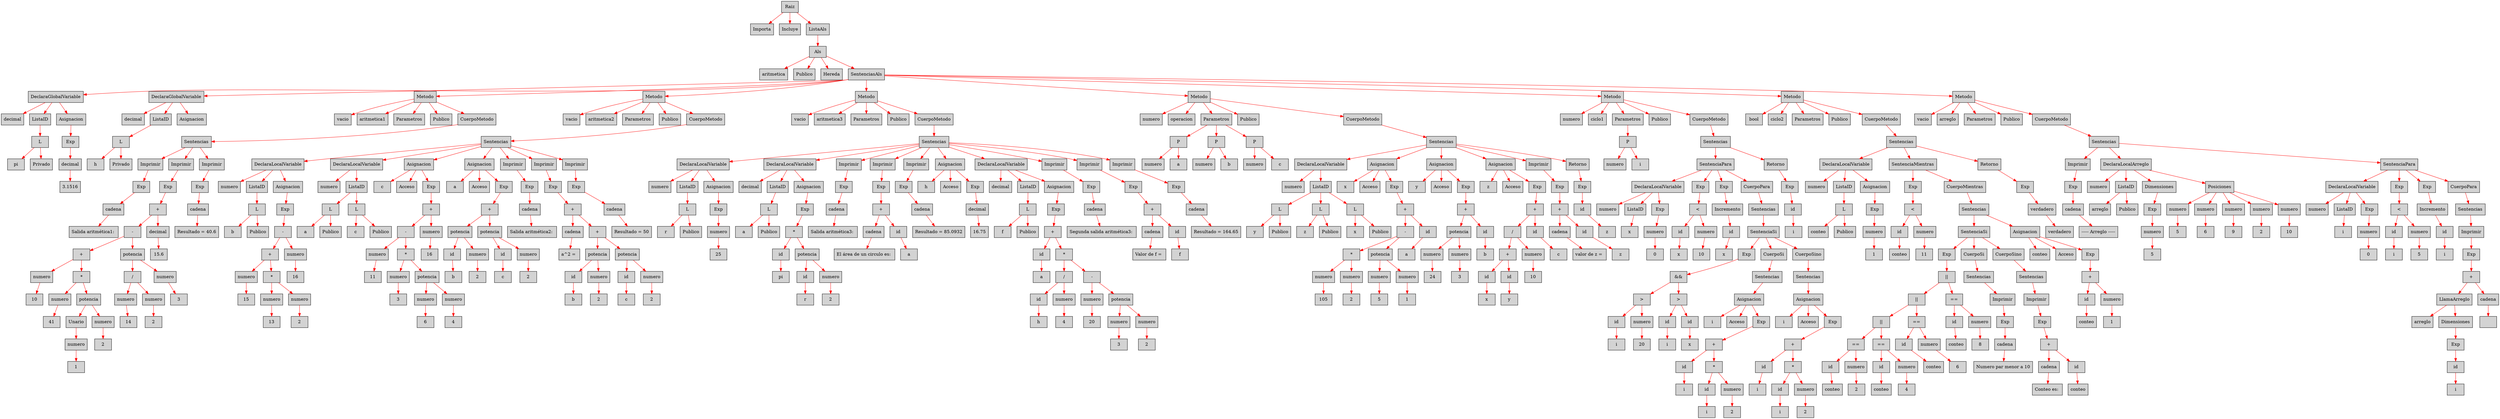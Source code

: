 digraph G {node[shape=box, style=filled]; edge[color=red]
node2067687308[label="Raiz"];
 node2067687308->node110635550;node110635550[label="Importa"];
 node2067687308->node756092854;node756092854[label="Incluye"];
 node2067687308->node413692026;node413692026[label="ListaAls"];
 node413692026->node270690020;node270690020[label="Als"];
 node270690020->node1470985764;node1470985764[label="aritmetica"];
 node270690020->node1919201240;node1919201240[label="Publico"];
 node270690020->node697580110;node697580110[label="Hereda"];
 node270690020->node713190622;node713190622[label="SentenciasAls"];
 node713190622->node379724796;node379724796[label="DeclaraGlobalVariable"];
 node379724796->node1097815199;node1097815199[label="decimal"];
 node379724796->node1235304630;node1235304630[label="ListaID"];
 node1235304630->node1887187392;node1887187392[label="L"];
 node1887187392->node2009481712;node2009481712[label="pi"];
 node1887187392->node1287006267;node1287006267[label="Privado"];
 node379724796->node256992747;node256992747[label="Asignacion"];
 node256992747->node506640368;node506640368[label="Exp"];
 node506640368->node1539226631;node1539226631[label="decimal"];
 node1539226631->node640987323;node640987323[label="3.1516"];
 node713190622->node575600555;node575600555[label="DeclaraGlobalVariable"];
 node575600555->node692603173;node692603173[label="decimal"];
 node575600555->node129533583;node129533583[label="ListaID"];
 node129533583->node76177323;node76177323[label="L"];
 node76177323->node1361843006;node1361843006[label="h"];
 node76177323->node986081631;node986081631[label="Privado"];
 node575600555->node2039028854;node2039028854[label="Asignacion"];
 node713190622->node791180267;node791180267[label="Metodo"];
 node791180267->node506208467;node506208467[label="vacio"];
 node791180267->node396963544;node396963544[label="aritmetica1"];
 node791180267->node645069559;node645069559[label="Parametros"];
 node791180267->node1252614905;node1252614905[label="Publico"];
 node791180267->node897382855;node897382855[label="CuerpoMetodo"];
 node897382855->node1803411038;node1803411038[label="Sentencias"];
 node1803411038->node1516844164;node1516844164[label="Imprimir"];
 node1516844164->node1540766618;node1540766618[label="Exp"];
 node1540766618->node154555366;node154555366[label="cadena"];
 node154555366->node205317040;node205317040[label="Salida aritmética1: "];
 node1803411038->node526531495;node526531495[label="Imprimir"];
 node526531495->node1963116858;node1963116858[label="Exp"];
 node1963116858->node1318067487;node1318067487[label="+"];
 node1318067487->node626673182;node626673182[label="-"];
 node626673182->node728497681;node728497681[label="+"];
 node728497681->node1220786527;node1220786527[label="numero"];
 node1220786527->node116731325;node116731325[label="10"];
 node728497681->node1902703051;node1902703051[label="*"];
 node1902703051->node84345473;node84345473[label="numero"];
 node84345473->node1348160063;node1348160063[label="41"];
 node1902703051->node2137791820;node2137791820[label="potencia"];
 node2137791820->node1228688835;node1228688835[label="Unario"];
 node1228688835->node1947360623;node1947360623[label="numero"];
 node1947360623->node2123557728;node2123557728[label="1"];
 node2137791820->node1636503427;node1636503427[label="numero"];
 node1636503427->node1248986148;node1248986148[label="2"];
 node626673182->node745390368;node745390368[label="potencia"];
 node745390368->node1171121702;node1171121702[label="/"];
 node1171121702->node2080574987;node2080574987[label="numero"];
 node2080574987->node638219915;node638219915[label="14"];
 node1171121702->node1680660395;node1680660395[label="numero"];
 node1680660395->node1325068766;node1325068766[label="2"];
 node745390368->node720231772;node720231772[label="numero"];
 node720231772->node1596344484;node1596344484[label="3"];
 node1318067487->node1572167012;node1572167012[label="decimal"];
 node1572167012->node1146626829;node1146626829[label="15.6"];
 node1803411038->node1769959;node1769959[label="Imprimir"];
 node1769959->node1830099496;node1830099496[label="Exp"];
 node1830099496->node448537747;node448537747[label="cadena"];
 node448537747->node536423554;node536423554[label="Resultado = 40.6"];
 node713190622->node1203045027;node1203045027[label="Metodo"];
 node1203045027->node37000231;node37000231[label="vacio"];
 node1203045027->node2035789902;node2035789902[label="aritmetica2"];
 node1203045027->node790367962;node790367962[label="Parametros"];
 node1203045027->node1079226752;node1079226752[label="Publico"];
 node1203045027->node1717604353;node1717604353[label="CuerpoMetodo"];
 node1717604353->node586254659;node586254659[label="Sentencias"];
 node586254659->node1834236185;node1834236185[label="DeclaraLocalVariable"];
 node1834236185->node819350146;node819350146[label="numero"];
 node1834236185->node1381245953;node1381245953[label="ListaID"];
 node1381245953->node2084639897;node2084639897[label="L"];
 node2084639897->node814839545;node814839545[label="b"];
 node2084639897->node840017971;node840017971[label="Publico"];
 node1834236185->node1092023900;node1092023900[label="Asignacion"];
 node1092023900->node898090811;node898090811[label="Exp"];
 node898090811->node236607948;node236607948[label="-"];
 node236607948->node838150156;node838150156[label="+"];
 node838150156->node1202166904;node1202166904[label="numero"];
 node1202166904->node1276257704;node1276257704[label="15"];
 node838150156->node278581727;node278581727[label="*"];
 node278581727->node146226824;node146226824[label="numero"];
 node146226824->node1929914298;node1929914298[label="13"];
 node278581727->node778724118;node778724118[label="numero"];
 node778724118->node1748519725;node1748519725[label="2"];
 node236607948->node1506438108;node1506438108[label="numero"];
 node1506438108->node1800250024;node1800250024[label="16"];
 node586254659->node381820420;node381820420[label="DeclaraLocalVariable"];
 node381820420->node1015635666;node1015635666[label="numero"];
 node381820420->node907494932;node907494932[label="ListaID"];
 node907494932->node818543260;node818543260[label="L"];
 node818543260->node922607807;node922607807[label="a"];
 node818543260->node1089750908;node1089750908[label="Publico"];
 node907494932->node1281334928;node1281334928[label="L"];
 node1281334928->node868061341;node868061341[label="c"];
 node1281334928->node1780246093;node1780246093[label="Publico"];
 node586254659->node145822677;node145822677[label="Asignacion"];
 node145822677->node950712141;node950712141[label="c"];
 node145822677->node1741484477;node1741484477[label="Acceso"];
 node145822677->node1860951303;node1860951303[label="Exp"];
 node1860951303->node1858356404;node1858356404[label="+"];
 node1858356404->node62490366;node62490366[label="-"];
 node62490366->node66641453;node66641453[label="numero"];
 node66641453->node868956336;node868956336[label="11"];
 node62490366->node2137406361;node2137406361[label="*"];
 node2137406361->node807914749;node807914749[label="numero"];
 node807914749->node1978361186;node1978361186[label="3"];
 node2137406361->node529522135;node529522135[label="potencia"];
 node529522135->node1367054156;node1367054156[label="numero"];
 node1367054156->node1605761466;node1605761466[label="6"];
 node529522135->node1901811547;node1901811547[label="numero"];
 node1901811547->node274419138;node274419138[label="4"];
 node1858356404->node488073586;node488073586[label="numero"];
 node488073586->node1830763331;node1830763331[label="16"];
 node586254659->node1188386868;node1188386868[label="Asignacion"];
 node1188386868->node212482161;node212482161[label="a"];
 node1188386868->node709925999;node709925999[label="Acceso"];
 node1188386868->node1040281413;node1040281413[label="Exp"];
 node1040281413->node1392084041;node1392084041[label="+"];
 node1392084041->node265111511;node265111511[label="potencia"];
 node265111511->node558891429;node558891429[label="id"];
 node558891429->node337521037;node337521037[label="b"];
 node265111511->node182135947;node182135947[label="numero"];
 node182135947->node1875718648;node1875718648[label="2"];
 node1392084041->node1320241293;node1320241293[label="potencia"];
 node1320241293->node730223255;node730223255[label="id"];
 node730223255->node2020252696;node2020252696[label="c"];
 node1320241293->node2116952092;node2116952092[label="numero"];
 node2116952092->node975174260;node975174260[label="2"];
 node586254659->node588518730;node588518730[label="Imprimir"];
 node588518730->node263378796;node263378796[label="Exp"];
 node263378796->node9644102;node9644102[label="cadena"];
 node9644102->node1159376506;node1159376506[label="Salida aritmética2: "];
 node586254659->node1185369558;node1185369558[label="Imprimir"];
 node1185369558->node1605888985;node1605888985[label="Exp"];
 node1605888985->node1182742897;node1182742897[label="+"];
 node1182742897->node1443247802;node1443247802[label="cadena"];
 node1443247802->node707991633;node707991633[label="a^2 = "];
 node1182742897->node1253758957;node1253758957[label="+"];
 node1253758957->node1966201722;node1966201722[label="potencia"];
 node1966201722->node308641920;node308641920[label="id"];
 node308641920->node539423501;node539423501[label="b"];
 node1966201722->node1019170139;node1019170139[label="numero"];
 node1019170139->node1202633661;node1202633661[label="2"];
 node1253758957->node2037469768;node2037469768[label="potencia"];
 node2037469768->node1859676400;node1859676400[label="id"];
 node1859676400->node676017637;node676017637[label="c"];
 node2037469768->node436862978;node436862978[label="numero"];
 node436862978->node1771758105;node1771758105[label="2"];
 node586254659->node1143506994;node1143506994[label="Imprimir"];
 node1143506994->node893217103;node893217103[label="Exp"];
 node893217103->node2147317242;node2147317242[label="cadena"];
 node2147317242->node1095354934;node1095354934[label="Resultado = 50"];
 node713190622->node1101046581;node1101046581[label="Metodo"];
 node1101046581->node520736095;node520736095[label="vacio"];
 node1101046581->node189737441;node189737441[label="aritmetica3"];
 node1101046581->node81287876;node81287876[label="Parametros"];
 node1101046581->node1076226145;node1076226145[label="Publico"];
 node1101046581->node295155215;node295155215[label="CuerpoMetodo"];
 node295155215->node1667597821;node1667597821[label="Sentencias"];
 node1667597821->node632159535;node632159535[label="DeclaraLocalVariable"];
 node632159535->node1252290331;node1252290331[label="numero"];
 node632159535->node1722785678;node1722785678[label="ListaID"];
 node1722785678->node699049163;node699049163[label="L"];
 node699049163->node1663332436;node1663332436[label="r"];
 node699049163->node168892316;node168892316[label="Publico"];
 node632159535->node282639039;node282639039[label="Asignacion"];
 node282639039->node1823000723;node1823000723[label="Exp"];
 node1823000723->node743351170;node743351170[label="numero"];
 node743351170->node786558048;node786558048[label="25"];
 node1667597821->node2067379777;node2067379777[label="DeclaraLocalVariable"];
 node2067379777->node1367279077;node1367279077[label="decimal"];
 node2067379777->node150273787;node150273787[label="ListaID"];
 node150273787->node701993321;node701993321[label="L"];
 node701993321->node535474604;node535474604[label="a"];
 node701993321->node915656601;node915656601[label="Publico"];
 node2067379777->node423619734;node423619734[label="Asignacion"];
 node423619734->node209091073;node209091073[label="Exp"];
 node209091073->node1180425714;node1180425714[label="*"];
 node1180425714->node1847340455;node1847340455[label="id"];
 node1847340455->node136390574;node136390574[label="pi"];
 node1180425714->node934867673;node934867673[label="potencia"];
 node934867673->node789843345;node789843345[label="id"];
 node789843345->node552234177;node552234177[label="r"];
 node934867673->node569848613;node569848613[label="numero"];
 node569848613->node1361654776;node1361654776[label="2"];
 node1667597821->node1591657673;node1591657673[label="Imprimir"];
 node1591657673->node765540279;node765540279[label="Exp"];
 node765540279->node903300925;node903300925[label="cadena"];
 node903300925->node762905740;node762905740[label="Salida aritmética3: "];
 node1667597821->node94991718;node94991718[label="Imprimir"];
 node94991718->node563209963;node563209963[label="Exp"];
 node563209963->node787522379;node787522379[label="+"];
 node787522379->node1263046525;node1263046525[label="cadena"];
 node1263046525->node84197687;node84197687[label="El área de un circulo es: "];
 node787522379->node722262466;node722262466[label="id"];
 node722262466->node13491475;node13491475[label="a"];
 node1667597821->node267491600;node267491600[label="Imprimir"];
 node267491600->node752876704;node752876704[label="Exp"];
 node752876704->node1641079344;node1641079344[label="cadena"];
 node1641079344->node253464156;node253464156[label="Resultado = 85.0932"];
 node1667597821->node203538358;node203538358[label="Asignacion"];
 node203538358->node1598580846;node1598580846[label="h"];
 node203538358->node963629269;node963629269[label="Acceso"];
 node203538358->node1784008906;node1784008906[label="Exp"];
 node1784008906->node1795690041;node1795690041[label="decimal"];
 node1795690041->node2006908974;node2006908974[label="16.75"];
 node1667597821->node808558448;node808558448[label="DeclaraLocalVariable"];
 node808558448->node1948699196;node1948699196[label="decimal"];
 node808558448->node1609853767;node1609853767[label="ListaID"];
 node1609853767->node1357221607;node1357221607[label="L"];
 node1357221607->node1821589908;node1821589908[label="f"];
 node1357221607->node774246672;node774246672[label="Publico"];
 node808558448->node1383397824;node1383397824[label="Asignacion"];
 node1383397824->node773511135;node773511135[label="Exp"];
 node773511135->node1483979881;node1483979881[label="+"];
 node1483979881->node1178831078;node1178831078[label="id"];
 node1178831078->node856478487;node856478487[label="a"];
 node1483979881->node1271946886;node1271946886[label="*"];
 node1271946886->node243610465;node243610465[label="/"];
 node243610465->node1415290607;node1415290607[label="id"];
 node1415290607->node26897176;node26897176[label="h"];
 node243610465->node1215766979;node1215766979[label="numero"];
 node1215766979->node1875778967;node1875778967[label="4"];
 node1271946886->node1743411815;node1743411815[label="-"];
 node1743411815->node905588521;node905588521[label="numero"];
 node905588521->node1156737388;node1156737388[label="20"];
 node1743411815->node1540351680;node1540351680[label="potencia"];
 node1540351680->node1849931452;node1849931452[label="numero"];
 node1849931452->node170151738;node170151738[label="3"];
 node1540351680->node1565195803;node1565195803[label="numero"];
 node1565195803->node2040003220;node2040003220[label="2"];
 node1667597821->node177358156;node177358156[label="Imprimir"];
 node177358156->node585598651;node585598651[label="Exp"];
 node585598651->node685186778;node685186778[label="cadena"];
 node685186778->node1859260942;node1859260942[label="Segunda salida aritmética3: "];
 node1667597821->node1995608765;node1995608765[label="Imprimir"];
 node1995608765->node1748897926;node1748897926[label="Exp"];
 node1748897926->node2014311061;node2014311061[label="+"];
 node2014311061->node104062456;node104062456[label="cadena"];
 node104062456->node1689698553;node1689698553[label="Valor de f = "];
 node2014311061->node2090092233;node2090092233[label="id"];
 node2090092233->node2064156820;node2064156820[label="f"];
 node1667597821->node1665943056;node1665943056[label="Imprimir"];
 node1665943056->node833610632;node833610632[label="Exp"];
 node833610632->node1876121978;node1876121978[label="cadena"];
 node1876121978->node1352675388;node1352675388[label="Resultado = 164.65"];
 node713190622->node1365082366;node1365082366[label="Metodo"];
 node1365082366->node522226430;node522226430[label="numero"];
 node1365082366->node1791826153;node1791826153[label="operacion"];
 node1365082366->node1002304604;node1002304604[label="Parametros"];
 node1002304604->node115001765;node115001765[label="P"];
 node115001765->node498521338;node498521338[label="numero"];
 node115001765->node524197365;node524197365[label="a"];
 node1002304604->node1265997146;node1265997146[label="P"];
 node1265997146->node464710256;node464710256[label="numero"];
 node1265997146->node814284024;node814284024[label="b"];
 node1002304604->node1538399785;node1538399785[label="P"];
 node1538399785->node1015717696;node1015717696[label="numero"];
 node1538399785->node820450251;node820450251[label="c"];
 node1365082366->node1207916051;node1207916051[label="Publico"];
 node1365082366->node217537427;node217537427[label="CuerpoMetodo"];
 node217537427->node1693427154;node1693427154[label="Sentencias"];
 node1693427154->node1813941199;node1813941199[label="DeclaraLocalVariable"];
 node1813941199->node1366034321;node1366034321[label="numero"];
 node1813941199->node1735517676;node1735517676[label="ListaID"];
 node1735517676->node2116623845;node2116623845[label="L"];
 node2116623845->node1727115548;node1727115548[label="y"];
 node2116623845->node1469080284;node1469080284[label="Publico"];
 node1735517676->node1059500871;node1059500871[label="L"];
 node1059500871->node156653427;node156653427[label="z"];
 node1059500871->node1657044500;node1657044500[label="Publico"];
 node1735517676->node915826194;node915826194[label="L"];
 node915826194->node1017141004;node1017141004[label="x"];
 node915826194->node133587492;node133587492[label="Publico"];
 node1693427154->node1174636560;node1174636560[label="Asignacion"];
 node1174636560->node1126219828;node1126219828[label="x"];
 node1174636560->node2105993067;node2105993067[label="Acceso"];
 node1174636560->node1238719933;node1238719933[label="Exp"];
 node1238719933->node323755935;node323755935[label="+"];
 node323755935->node1445481634;node1445481634[label="-"];
 node1445481634->node476009651;node476009651[label="*"];
 node476009651->node2139413040;node2139413040[label="numero"];
 node2139413040->node214405816;node214405816[label="105"];
 node476009651->node404652766;node404652766[label="numero"];
 node404652766->node2114103202;node2114103202[label="2"];
 node1445481634->node663660296;node663660296[label="potencia"];
 node663660296->node401388307;node401388307[label="numero"];
 node401388307->node2072566594;node2072566594[label="5"];
 node663660296->node282872870;node282872870[label="numero"];
 node282872870->node1119358930;node1119358930[label="1"];
 node323755935->node809392317;node809392317[label="id"];
 node809392317->node231855923;node231855923[label="a"];
 node1693427154->node2132678611;node2132678611[label="Asignacion"];
 node2132678611->node2103067005;node2103067005[label="y"];
 node2132678611->node1071846875;node1071846875[label="Acceso"];
 node2132678611->node1007166811;node1007166811[label="Exp"];
 node1007166811->node858197382;node858197382[label="+"];
 node858197382->node475652918;node475652918[label="potencia"];
 node475652918->node1001615531;node1001615531[label="numero"];
 node1001615531->node1189914747;node1189914747[label="24"];
 node475652918->node1294784029;node1294784029[label="numero"];
 node1294784029->node507501789;node507501789[label="3"];
 node858197382->node1051316633;node1051316633[label="id"];
 node1051316633->node488966471;node488966471[label="b"];
 node1693427154->node907192512;node907192512[label="Asignacion"];
 node907192512->node1454068715;node1454068715[label="z"];
 node907192512->node654210494;node654210494[label="Acceso"];
 node907192512->node329531159;node329531159[label="Exp"];
 node329531159->node819187979;node819187979[label="+"];
 node819187979->node1013709041;node1013709041[label="/"];
 node1013709041->node1768761671;node1768761671[label="+"];
 node1768761671->node1535377402;node1535377402[label="id"];
 node1535377402->node1979069960;node1979069960[label="x"];
 node1768761671->node372896823;node372896823[label="id"];
 node372896823->node371118246;node371118246[label="y"];
 node1013709041->node1386647984;node1386647984[label="numero"];
 node1386647984->node379890586;node379890586[label="10"];
 node819187979->node1332051253;node1332051253[label="id"];
 node1332051253->node798887839;node798887839[label="c"];
 node1693427154->node1238577357;node1238577357[label="Imprimir"];
 node1238577357->node2048440854;node2048440854[label="Exp"];
 node2048440854->node519105717;node519105717[label="+"];
 node519105717->node1104017923;node1104017923[label="cadena"];
 node1104017923->node289992623;node289992623[label="valor de z = "];
 node519105717->node775892890;node775892890[label="id"];
 node775892890->node926149548;node926149548[label="z"];
 node1693427154->node427823787;node427823787[label="Retorno"];
 node427823787->node1340318627;node1340318627[label="Exp"];
 node1340318627->node418842170;node418842170[label="id"];
 node418842170->node808579075;node808579075[label="z"];
 node713190622->node700295652;node700295652[label="Metodo"];
 node700295652->node2073164235;node2073164235[label="numero"];
 node700295652->node1534584405;node1534584405[label="ciclo1"];
 node700295652->node1685697744;node1685697744[label="Parametros"];
 node1685697744->node550490930;node550490930[label="P"];
 node550490930->node1415854401;node1415854401[label="numero"];
 node550490930->node818231510;node818231510[label="i"];
 node700295652->node422823210;node422823210[label="Publico"];
 node700295652->node1203487613;node1203487613[label="CuerpoMetodo"];
 node1203487613->node845174010;node845174010[label="Sentencias"];
 node845174010->node737860072;node737860072[label="SentenciaPara"];
 node737860072->node753353512;node753353512[label="DeclaraLocalVariable"];
 node753353512->node903798242;node903798242[label="numero"];
 node753353512->node86612007;node86612007[label="ListaID"];
 node86612007->node2019636467;node2019636467[label="x"];
 node753353512->node1846134484;node1846134484[label="Exp"];
 node1846134484->node771434298;node771434298[label="numero"];
 node771434298->node1683646978;node1683646978[label="0"];
 node737860072->node367856854;node367856854[label="Exp"];
 node367856854->node896686041;node896686041[label="<"];
 node896686041->node1095005370;node1095005370[label="id"];
 node1095005370->node1996033258;node1996033258[label="x"];
 node896686041->node185541983;node185541983[label="numero"];
 node185541983->node753166200;node753166200[label="10"];
 node737860072->node1315387386;node1315387386[label="Exp"];
 node1315387386->node1892150400;node1892150400[label="Incremento"];
 node1892150400->node34605594;node34605594[label="id"];
 node34605594->node222327431;node222327431[label="x"];
 node737860072->node2054118450;node2054118450[label="CuerpoPara"];
 node2054118450->node889396243;node889396243[label="Sentencias"];
 node889396243->node935432307;node935432307[label="SentenciaSi"];
 node935432307->node966461510;node966461510[label="Exp"];
 node966461510->node957701515;node957701515[label="&&"];
 node957701515->node341519678;node341519678[label=">"];
 node341519678->node790783438;node790783438[label="id"];
 node790783438->node1318748500;node1318748500[label="i"];
 node341519678->node1567650825;node1567650825[label="numero"];
 node1567650825->node277844036;node277844036[label="20"];
 node957701515->node750754702;node750754702[label=">"];
 node750754702->node917847916;node917847916[label="id"];
 node917847916->node1757140367;node1757140367[label="i"];
 node750754702->node73037164;node73037164[label="id"];
 node73037164->node1416232322;node1416232322[label="x"];
 node935432307->node1270408764;node1270408764[label="CuerpoSi"];
 node1270408764->node2107196777;node2107196777[label="Sentencias"];
 node2107196777->node717209251;node717209251[label="Asignacion"];
 node717209251->node824300443;node824300443[label="i"];
 node717209251->node1034181253;node1034181253[label="Acceso"];
 node717209251->node169992789;node169992789[label="Exp"];
 node169992789->node1572605716;node1572605716[label="+"];
 node1572605716->node1648271923;node1648271923[label="id"];
 node1648271923->node2102508675;node2102508675[label="i"];
 node1572605716->node2020071990;node2020071990[label="*"];
 node2020071990->node1168027265;node1168027265[label="id"];
 node1168027265->node1386652475;node1386652475[label="i"];
 node2020071990->node576956488;node576956488[label="numero"];
 node576956488->node1678991448;node1678991448[label="2"];
 node935432307->node1422467325;node1422467325[label="CuerpoSino"];
 node1422467325->node865201700;node865201700[label="Sentencias"];
 node865201700->node202322422;node202322422[label="Asignacion"];
 node202322422->node1944158607;node1944158607[label="i"];
 node202322422->node1848809926;node1848809926[label="Acceso"];
 node202322422->node1391373034;node1391373034[label="Exp"];
 node1391373034->node656126400;node656126400[label="+"];
 node656126400->node1477030229;node1477030229[label="id"];
 node1477030229->node579858235;node579858235[label="i"];
 node656126400->node93431930;node93431930[label="*"];
 node93431930->node2139004089;node2139004089[label="id"];
 node2139004089->node1793595674;node1793595674[label="i"];
 node93431930->node927188299;node927188299[label="numero"];
 node927188299->node1067022753;node1067022753[label="2"];
 node845174010->node873046463;node873046463[label="Retorno"];
 node873046463->node511925997;node511925997[label="Exp"];
 node511925997->node927181291;node927181291[label="id"];
 node927181291->node1130601171;node1130601171[label="i"];
 node713190622->node983490393;node983490393[label="Metodo"];
 node983490393->node1055824593;node1055824593[label="bool"];
 node983490393->node340287510;node340287510[label="ciclo2"];
 node983490393->node1260569934;node1260569934[label="Parametros"];
 node983490393->node126533476;node126533476[label="Publico"];
 node983490393->node1308132694;node1308132694[label="CuerpoMetodo"];
 node1308132694->node442958895;node442958895[label="Sentencias"];
 node442958895->node1194506904;node1194506904[label="DeclaraLocalVariable"];
 node1194506904->node361847941;node361847941[label="numero"];
 node1194506904->node474655060;node474655060[label="ListaID"];
 node474655060->node1043234958;node1043234958[label="L"];
 node1043234958->node1813646249;node1813646249[label="conteo"];
 node1043234958->node1936721883;node1936721883[label="Publico"];
 node1194506904->node985202920;node985202920[label="Asignacion"];
 node985202920->node1884933569;node1884933569[label="Exp"];
 node1884933569->node1285736224;node1285736224[label="numero"];
 node1285736224->node1059016624;node1059016624[label="1"];
 node442958895->node1305720571;node1305720571[label="SentenciaMientras"];
 node1305720571->node1935297861;node1935297861[label="Exp"];
 node1935297861->node689639369;node689639369[label="<"];
 node689639369->node1824302997;node1824302997[label="id"];
 node1824302997->node1007202455;node1007202455[label="conteo"];
 node689639369->node488235574;node488235574[label="numero"];
 node488235574->node1821229851;node1821229851[label="11"];
 node1305720571->node1694781712;node1694781712[label="CuerpoMientras"];
 node1694781712->node485607727;node485607727[label="Sentencias"];
 node485607727->node1311473877;node1311473877[label="SentenciaSi"];
 node1311473877->node1279002384;node1279002384[label="Exp"];
 node1279002384->node192365398;node192365398[label="||"];
 node192365398->node433933222;node433933222[label="||"];
 node433933222->node199380320;node199380320[label="||"];
 node199380320->node667602827;node667602827[label="=="];
 node667602827->node370562519;node370562519[label="id"];
 node370562519->node1701166280;node1701166280[label="conteo"];
 node667602827->node2096460873;node2096460873[label="numero"];
 node2096460873->node221403851;node221403851[label="2"];
 node199380320->node699272791;node699272791[label="=="];
 node699272791->node1634038870;node1634038870[label="id"];
 node1634038870->node920982287;node920982287[label="conteo"];
 node699272791->node698278682;node698278682[label="numero"];
 node698278682->node1880853704;node1880853704[label="4"];
 node433933222->node982942041;node982942041[label="=="];
 node982942041->node611684463;node611684463[label="id"];
 node611684463->node2049782216;node2049782216[label="conteo"];
 node982942041->node1459392393;node1459392393[label="numero"];
 node1459392393->node1492009030;node1492009030[label="6"];
 node192365398->node1343247836;node1343247836[label="=="];
 node1343247836->node1134595431;node1134595431[label="id"];
 node1134595431->node1897054813;node1897054813[label="conteo"];
 node1343247836->node1540640841;node1540640841[label="numero"];
 node1540640841->node163074138;node163074138[label="8"];
 node1311473877->node1312047039;node1312047039[label="CuerpoSi"];
 node1312047039->node701697038;node701697038[label="Sentencias"];
 node701697038->node1350322021;node1350322021[label="Imprimir"];
 node1350322021->node453896112;node453896112[label="Exp"];
 node453896112->node1957427881;node1957427881[label="cadena"];
 node1957427881->node1168714574;node1168714574[label="Numero par menor a 10"];
 node1311473877->node2010909681;node2010909681[label="CuerpoSino"];
 node2010909681->node51925725;node51925725[label="Sentencias"];
 node51925725->node684560037;node684560037[label="Imprimir"];
 node684560037->node607265705;node607265705[label="Exp"];
 node607265705->node858138461;node858138461[label="+"];
 node858138461->node1927873886;node1927873886[label="cadena"];
 node1927873886->node907347200;node907347200[label="Conteo es: "];
 node858138461->node59725568;node59725568[label="id"];
 node59725568->node17925347;node17925347[label="conteo"];
 node485607727->node996713066;node996713066[label="Asignacion"];
 node996713066->node625712386;node625712386[label="conteo"];
 node996713066->node1543895548;node1543895548[label="Acceso"];
 node996713066->node1363040259;node1363040259[label="Exp"];
 node1363040259->node792452028;node792452028[label="+"];
 node792452028->node1457647828;node1457647828[label="id"];
 node1457647828->node626534893;node626534893[label="conteo"];
 node792452028->node101028613;node101028613[label="numero"];
 node101028613->node1997692482;node1997692482[label="1"];
 node442958895->node774661924;node774661924[label="Retorno"];
 node774661924->node1256141901;node1256141901[label="Exp"];
 node1256141901->node1625820072;node1625820072[label="verdadero"];
 node1625820072->node99461561;node99461561[label="verdadero"];
 node713190622->node1219881831;node1219881831[label="Metodo"];
 node1219881831->node2080101216;node2080101216[label="vacio"];
 node1219881831->node1533948668;node1533948668[label="arreglo"];
 node1219881831->node858187849;node858187849[label="Parametros"];
 node1219881831->node1420809113;node1420809113[label="Publico"];
 node1219881831->node1911188159;node1911188159[label="CuerpoMetodo"];
 node1911188159->node1538871212;node1538871212[label="Sentencias"];
 node1538871212->node1608093746;node1608093746[label="Imprimir"];
 node1608093746->node1975558987;node1975558987[label="Exp"];
 node1975558987->node1465749726;node1465749726[label="cadena"];
 node1465749726->node1183343030;node1183343030[label="----- Arreglo -----"];
 node1538871212->node1438851413;node1438851413[label="DeclaraLocalArreglo"];
 node1438851413->node636033629;node636033629[label="numero"];
 node1438851413->node503948638;node503948638[label="ListaID"];
 node503948638->node453636856;node453636856[label="arreglo"];
 node503948638->node1460445509;node1460445509[label="Publico"];
 node1438851413->node979001867;node979001867[label="Dimensiones"];
 node979001867->node1764365131;node1764365131[label="Exp"];
 node1764365131->node1029747364;node1029747364[label="numero"];
 node1029747364->node257174212;node257174212[label="5"];
 node1438851413->node1727482655;node1727482655[label="Posiciones"];
 node1727482655->node1602141377;node1602141377[label="numero"];
 node1602141377->node1731448856;node1731448856[label="5"];
 node1727482655->node1226818608;node1226818608[label="numero"];
 node1226818608->node359449023;node359449023[label="6"];
 node1727482655->node1063186279;node1063186279[label="numero"];
 node1063186279->node1184127876;node1184127876[label="9"];
 node1727482655->node1906129186;node1906129186[label="numero"];
 node1906129186->node42958743;node42958743[label="2"];
 node1727482655->node1256365430;node1256365430[label="numero"];
 node1256365430->node785299413;node785299413[label="10"];
 node1538871212->node914546439;node914546439[label="SentenciaPara"];
 node914546439->node1325956487;node1325956487[label="DeclaraLocalVariable"];
 node1325956487->node299847741;node299847741[label="numero"];
 node1325956487->node1249127884;node1249127884[label="ListaID"];
 node1249127884->node1789835618;node1789835618[label="i"];
 node1325956487->node1715865077;node1715865077[label="Exp"];
 node1715865077->node225705912;node225705912[label="numero"];
 node225705912->node1719843223;node1719843223[label="0"];
 node914546439->node2037938572;node2037938572[label="Exp"];
 node2037938572->node801612539;node801612539[label="<"];
 node801612539->node1029379716;node1029379716[label="id"];
 node1029379716->node1315331769;node1315331769[label="i"];
 node801612539->node1961425632;node1961425632[label="numero"];
 node1961425632->node1714052860;node1714052860[label="5"];
 node914546439->node52464523;node52464523[label="Exp"];
 node52464523->node2144313024;node2144313024[label="Incremento"];
 node2144313024->node1287865379;node1287865379[label="id"];
 node1287865379->node2016034553;node2016034553[label="i"];
 node914546439->node2144439972;node2144439972[label="CuerpoPara"];
 node2144439972->node2087396864;node2087396864[label="Sentencias"];
 node2087396864->node710903794;node710903794[label="Imprimir"];
 node710903794->node53193142;node53193142[label="Exp"];
 node53193142->node1887220697;node1887220697[label="+"];
 node1887220697->node1434632432;node1434632432[label="LlamaArreglo"];
 node1434632432->node53783973;node53783973[label="arreglo"];
 node1434632432->node1569509996;node1569509996[label="Dimensiones"];
 node1569509996->node1224429695;node1224429695[label="Exp"];
 node1224429695->node196975824;node196975824[label="id"];
 node196975824->node759320967;node759320967[label="i"];
 node1887220697->node384236017;node384236017[label="cadena"];
 node384236017->node67910650;node67910650[label=" "];

}
